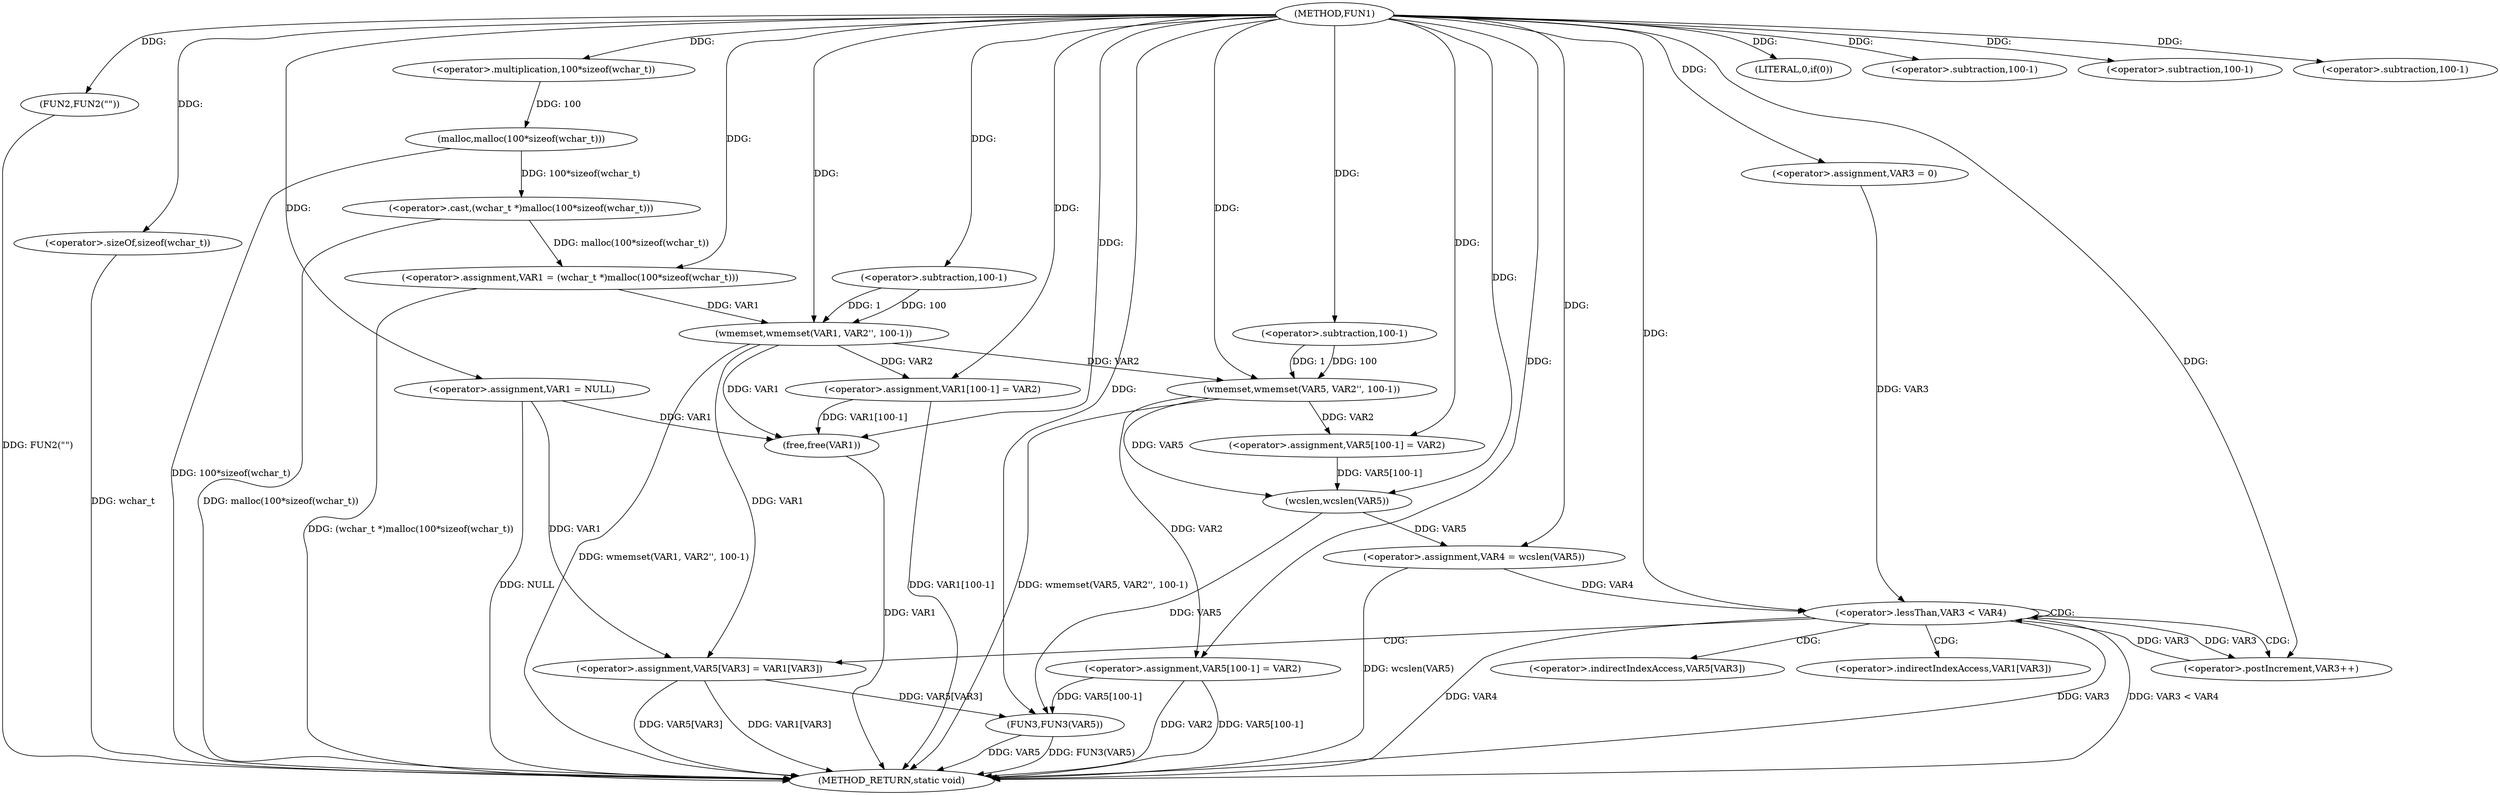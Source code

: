 digraph FUN1 {  
"1000100" [label = "(METHOD,FUN1)" ]
"1000184" [label = "(METHOD_RETURN,static void)" ]
"1000103" [label = "(<operator>.assignment,VAR1 = NULL)" ]
"1000107" [label = "(LITERAL,0,if(0))" ]
"1000109" [label = "(FUN2,FUN2(\"\"))" ]
"1000113" [label = "(<operator>.assignment,VAR1 = (wchar_t *)malloc(100*sizeof(wchar_t)))" ]
"1000115" [label = "(<operator>.cast,(wchar_t *)malloc(100*sizeof(wchar_t)))" ]
"1000117" [label = "(malloc,malloc(100*sizeof(wchar_t)))" ]
"1000118" [label = "(<operator>.multiplication,100*sizeof(wchar_t))" ]
"1000120" [label = "(<operator>.sizeOf,sizeof(wchar_t))" ]
"1000122" [label = "(wmemset,wmemset(VAR1, VAR2'', 100-1))" ]
"1000125" [label = "(<operator>.subtraction,100-1)" ]
"1000128" [label = "(<operator>.assignment,VAR1[100-1] = VAR2)" ]
"1000131" [label = "(<operator>.subtraction,100-1)" ]
"1000139" [label = "(wmemset,wmemset(VAR5, VAR2'', 100-1))" ]
"1000142" [label = "(<operator>.subtraction,100-1)" ]
"1000145" [label = "(<operator>.assignment,VAR5[100-1] = VAR2)" ]
"1000148" [label = "(<operator>.subtraction,100-1)" ]
"1000152" [label = "(<operator>.assignment,VAR4 = wcslen(VAR5))" ]
"1000154" [label = "(wcslen,wcslen(VAR5))" ]
"1000157" [label = "(<operator>.assignment,VAR3 = 0)" ]
"1000160" [label = "(<operator>.lessThan,VAR3 < VAR4)" ]
"1000163" [label = "(<operator>.postIncrement,VAR3++)" ]
"1000166" [label = "(<operator>.assignment,VAR5[VAR3] = VAR1[VAR3])" ]
"1000173" [label = "(<operator>.assignment,VAR5[100-1] = VAR2)" ]
"1000176" [label = "(<operator>.subtraction,100-1)" ]
"1000180" [label = "(FUN3,FUN3(VAR5))" ]
"1000182" [label = "(free,free(VAR1))" ]
"1000167" [label = "(<operator>.indirectIndexAccess,VAR5[VAR3])" ]
"1000170" [label = "(<operator>.indirectIndexAccess,VAR1[VAR3])" ]
  "1000173" -> "1000184"  [ label = "DDG: VAR2"] 
  "1000103" -> "1000184"  [ label = "DDG: NULL"] 
  "1000160" -> "1000184"  [ label = "DDG: VAR3 < VAR4"] 
  "1000139" -> "1000184"  [ label = "DDG: wmemset(VAR5, VAR2'', 100-1)"] 
  "1000180" -> "1000184"  [ label = "DDG: VAR5"] 
  "1000117" -> "1000184"  [ label = "DDG: 100*sizeof(wchar_t)"] 
  "1000152" -> "1000184"  [ label = "DDG: wcslen(VAR5)"] 
  "1000122" -> "1000184"  [ label = "DDG: wmemset(VAR1, VAR2'', 100-1)"] 
  "1000166" -> "1000184"  [ label = "DDG: VAR1[VAR3]"] 
  "1000115" -> "1000184"  [ label = "DDG: malloc(100*sizeof(wchar_t))"] 
  "1000128" -> "1000184"  [ label = "DDG: VAR1[100-1]"] 
  "1000166" -> "1000184"  [ label = "DDG: VAR5[VAR3]"] 
  "1000113" -> "1000184"  [ label = "DDG: (wchar_t *)malloc(100*sizeof(wchar_t))"] 
  "1000120" -> "1000184"  [ label = "DDG: wchar_t"] 
  "1000180" -> "1000184"  [ label = "DDG: FUN3(VAR5)"] 
  "1000160" -> "1000184"  [ label = "DDG: VAR4"] 
  "1000160" -> "1000184"  [ label = "DDG: VAR3"] 
  "1000182" -> "1000184"  [ label = "DDG: VAR1"] 
  "1000173" -> "1000184"  [ label = "DDG: VAR5[100-1]"] 
  "1000109" -> "1000184"  [ label = "DDG: FUN2(\"\")"] 
  "1000100" -> "1000103"  [ label = "DDG: "] 
  "1000100" -> "1000107"  [ label = "DDG: "] 
  "1000100" -> "1000109"  [ label = "DDG: "] 
  "1000115" -> "1000113"  [ label = "DDG: malloc(100*sizeof(wchar_t))"] 
  "1000100" -> "1000113"  [ label = "DDG: "] 
  "1000117" -> "1000115"  [ label = "DDG: 100*sizeof(wchar_t)"] 
  "1000118" -> "1000117"  [ label = "DDG: 100"] 
  "1000100" -> "1000118"  [ label = "DDG: "] 
  "1000100" -> "1000120"  [ label = "DDG: "] 
  "1000113" -> "1000122"  [ label = "DDG: VAR1"] 
  "1000100" -> "1000122"  [ label = "DDG: "] 
  "1000125" -> "1000122"  [ label = "DDG: 100"] 
  "1000125" -> "1000122"  [ label = "DDG: 1"] 
  "1000100" -> "1000125"  [ label = "DDG: "] 
  "1000122" -> "1000128"  [ label = "DDG: VAR2"] 
  "1000100" -> "1000128"  [ label = "DDG: "] 
  "1000100" -> "1000131"  [ label = "DDG: "] 
  "1000100" -> "1000139"  [ label = "DDG: "] 
  "1000122" -> "1000139"  [ label = "DDG: VAR2"] 
  "1000142" -> "1000139"  [ label = "DDG: 100"] 
  "1000142" -> "1000139"  [ label = "DDG: 1"] 
  "1000100" -> "1000142"  [ label = "DDG: "] 
  "1000139" -> "1000145"  [ label = "DDG: VAR2"] 
  "1000100" -> "1000145"  [ label = "DDG: "] 
  "1000100" -> "1000148"  [ label = "DDG: "] 
  "1000154" -> "1000152"  [ label = "DDG: VAR5"] 
  "1000100" -> "1000152"  [ label = "DDG: "] 
  "1000139" -> "1000154"  [ label = "DDG: VAR5"] 
  "1000145" -> "1000154"  [ label = "DDG: VAR5[100-1]"] 
  "1000100" -> "1000154"  [ label = "DDG: "] 
  "1000100" -> "1000157"  [ label = "DDG: "] 
  "1000163" -> "1000160"  [ label = "DDG: VAR3"] 
  "1000157" -> "1000160"  [ label = "DDG: VAR3"] 
  "1000100" -> "1000160"  [ label = "DDG: "] 
  "1000152" -> "1000160"  [ label = "DDG: VAR4"] 
  "1000160" -> "1000163"  [ label = "DDG: VAR3"] 
  "1000100" -> "1000163"  [ label = "DDG: "] 
  "1000103" -> "1000166"  [ label = "DDG: VAR1"] 
  "1000122" -> "1000166"  [ label = "DDG: VAR1"] 
  "1000100" -> "1000173"  [ label = "DDG: "] 
  "1000139" -> "1000173"  [ label = "DDG: VAR2"] 
  "1000100" -> "1000176"  [ label = "DDG: "] 
  "1000173" -> "1000180"  [ label = "DDG: VAR5[100-1]"] 
  "1000154" -> "1000180"  [ label = "DDG: VAR5"] 
  "1000166" -> "1000180"  [ label = "DDG: VAR5[VAR3]"] 
  "1000100" -> "1000180"  [ label = "DDG: "] 
  "1000103" -> "1000182"  [ label = "DDG: VAR1"] 
  "1000122" -> "1000182"  [ label = "DDG: VAR1"] 
  "1000128" -> "1000182"  [ label = "DDG: VAR1[100-1]"] 
  "1000100" -> "1000182"  [ label = "DDG: "] 
  "1000160" -> "1000163"  [ label = "CDG: "] 
  "1000160" -> "1000167"  [ label = "CDG: "] 
  "1000160" -> "1000160"  [ label = "CDG: "] 
  "1000160" -> "1000170"  [ label = "CDG: "] 
  "1000160" -> "1000166"  [ label = "CDG: "] 
}
